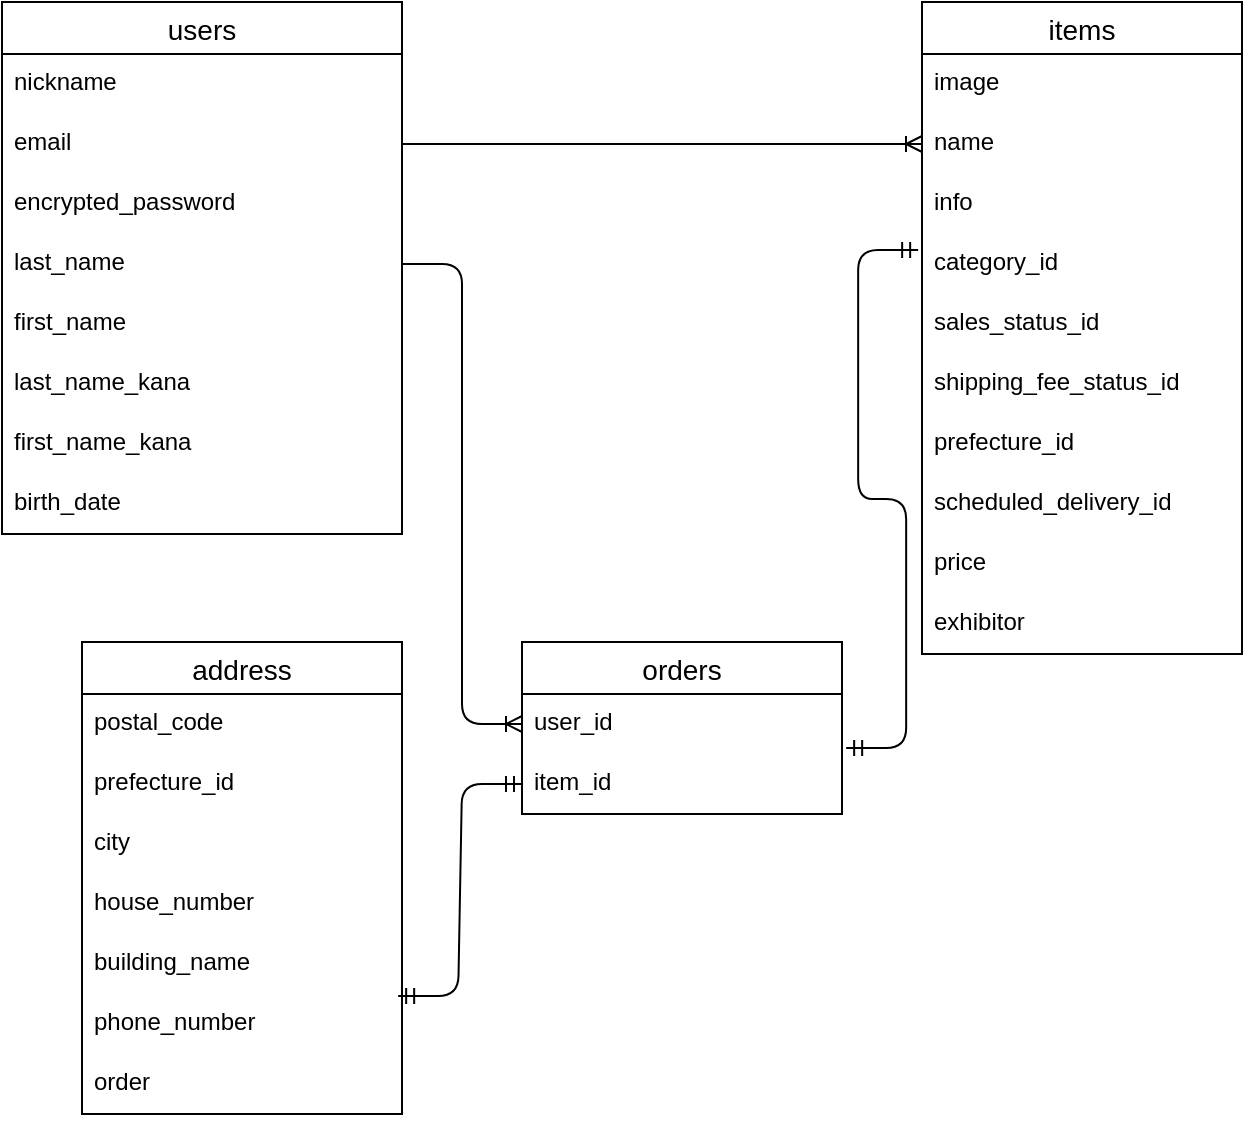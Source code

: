 <mxfile version="13.6.5">
    <diagram id="jqL0Wz5E1eaXoijMRhtK" name="ページ1">
        <mxGraphModel dx="684" dy="1801" grid="1" gridSize="10" guides="1" tooltips="1" connect="1" arrows="1" fold="1" page="1" pageScale="1" pageWidth="827" pageHeight="1169" math="0" shadow="0">
            <root>
                <mxCell id="0"/>
                <mxCell id="1" parent="0"/>
                <mxCell id="6" value="" style="edgeStyle=entityRelationEdgeStyle;fontSize=12;html=1;endArrow=ERoneToMany;exitX=1;exitY=0.5;exitDx=0;exitDy=0;entryX=0;entryY=0.5;entryDx=0;entryDy=0;" parent="1" source="36" target="11" edge="1">
                    <mxGeometry width="100" height="100" relative="1" as="geometry">
                        <mxPoint x="200" y="-751" as="sourcePoint"/>
                        <mxPoint x="340" y="-969" as="targetPoint"/>
                    </mxGeometry>
                </mxCell>
                <mxCell id="74" value="" style="edgeStyle=entityRelationEdgeStyle;fontSize=12;html=1;endArrow=ERmandOne;startArrow=ERmandOne;exitX=1.013;exitY=-0.1;exitDx=0;exitDy=0;entryX=-0.012;entryY=0.267;entryDx=0;entryDy=0;entryPerimeter=0;exitPerimeter=0;" parent="1" source="44" target="13" edge="1">
                    <mxGeometry width="100" height="100" relative="1" as="geometry">
                        <mxPoint x="500" y="-863" as="sourcePoint"/>
                        <mxPoint x="530" y="-714" as="targetPoint"/>
                    </mxGeometry>
                </mxCell>
                <mxCell id="76" value="" style="edgeStyle=entityRelationEdgeStyle;fontSize=12;html=1;endArrow=ERoneToMany;exitX=1;exitY=0.5;exitDx=0;exitDy=0;entryX=0;entryY=0.5;entryDx=0;entryDy=0;" parent="1" target="43" edge="1">
                    <mxGeometry width="100" height="100" relative="1" as="geometry">
                        <mxPoint x="230" y="-909" as="sourcePoint"/>
                        <mxPoint x="390" y="-690" as="targetPoint"/>
                    </mxGeometry>
                </mxCell>
                <mxCell id="38" value="address" style="swimlane;fontStyle=0;childLayout=stackLayout;horizontal=1;startSize=26;horizontalStack=0;resizeParent=1;resizeParentMax=0;resizeLast=0;collapsible=1;marginBottom=0;align=center;fontSize=14;" parent="1" vertex="1">
                    <mxGeometry x="70" y="-720" width="160" height="236" as="geometry"/>
                </mxCell>
                <mxCell id="39" value="postal_code" style="text;strokeColor=none;fillColor=none;spacingLeft=4;spacingRight=4;overflow=hidden;rotatable=0;points=[[0,0.5],[1,0.5]];portConstraint=eastwest;fontSize=12;" parent="38" vertex="1">
                    <mxGeometry y="26" width="160" height="30" as="geometry"/>
                </mxCell>
                <mxCell id="40" value="prefecture_id" style="text;strokeColor=none;fillColor=none;spacingLeft=4;spacingRight=4;overflow=hidden;rotatable=0;points=[[0,0.5],[1,0.5]];portConstraint=eastwest;fontSize=12;" parent="38" vertex="1">
                    <mxGeometry y="56" width="160" height="30" as="geometry"/>
                </mxCell>
                <mxCell id="41" value="city" style="text;strokeColor=none;fillColor=none;spacingLeft=4;spacingRight=4;overflow=hidden;rotatable=0;points=[[0,0.5],[1,0.5]];portConstraint=eastwest;fontSize=12;" parent="38" vertex="1">
                    <mxGeometry y="86" width="160" height="30" as="geometry"/>
                </mxCell>
                <mxCell id="62" value="house_number" style="text;strokeColor=none;fillColor=none;spacingLeft=4;spacingRight=4;overflow=hidden;rotatable=0;points=[[0,0.5],[1,0.5]];portConstraint=eastwest;fontSize=12;" parent="38" vertex="1">
                    <mxGeometry y="116" width="160" height="30" as="geometry"/>
                </mxCell>
                <mxCell id="75" value="building_name" style="text;strokeColor=none;fillColor=none;spacingLeft=4;spacingRight=4;overflow=hidden;rotatable=0;points=[[0,0.5],[1,0.5]];portConstraint=eastwest;fontSize=12;" parent="38" vertex="1">
                    <mxGeometry y="146" width="160" height="30" as="geometry"/>
                </mxCell>
                <mxCell id="63" value="phone_number" style="text;strokeColor=none;fillColor=none;spacingLeft=4;spacingRight=4;overflow=hidden;rotatable=0;points=[[0,0.5],[1,0.5]];portConstraint=eastwest;fontSize=12;" parent="38" vertex="1">
                    <mxGeometry y="176" width="160" height="30" as="geometry"/>
                </mxCell>
                <mxCell id="78" value="order" style="text;strokeColor=none;fillColor=none;spacingLeft=4;spacingRight=4;overflow=hidden;rotatable=0;points=[[0,0.5],[1,0.5]];portConstraint=eastwest;fontSize=12;" vertex="1" parent="38">
                    <mxGeometry y="206" width="160" height="30" as="geometry"/>
                </mxCell>
                <mxCell id="77" value="" style="edgeStyle=entityRelationEdgeStyle;fontSize=12;html=1;endArrow=ERmandOne;startArrow=ERmandOne;exitX=0.988;exitY=0.033;exitDx=0;exitDy=0;entryX=0;entryY=0.5;entryDx=0;entryDy=0;exitPerimeter=0;" parent="1" source="63" target="44" edge="1">
                    <mxGeometry width="100" height="100" relative="1" as="geometry">
                        <mxPoint x="504" y="-549" as="sourcePoint"/>
                        <mxPoint x="290.96" y="-633.01" as="targetPoint"/>
                    </mxGeometry>
                </mxCell>
                <mxCell id="34" value="users" style="swimlane;fontStyle=0;childLayout=stackLayout;horizontal=1;startSize=26;horizontalStack=0;resizeParent=1;resizeParentMax=0;resizeLast=0;collapsible=1;marginBottom=0;align=center;fontSize=14;" parent="1" vertex="1">
                    <mxGeometry x="30" y="-1040" width="200" height="266" as="geometry"/>
                </mxCell>
                <mxCell id="35" value="nickname" style="text;strokeColor=none;fillColor=none;spacingLeft=4;spacingRight=4;overflow=hidden;rotatable=0;points=[[0,0.5],[1,0.5]];portConstraint=eastwest;fontSize=12;" parent="34" vertex="1">
                    <mxGeometry y="26" width="200" height="30" as="geometry"/>
                </mxCell>
                <mxCell id="36" value="email" style="text;strokeColor=none;fillColor=none;spacingLeft=4;spacingRight=4;overflow=hidden;rotatable=0;points=[[0,0.5],[1,0.5]];portConstraint=eastwest;fontSize=12;" parent="34" vertex="1">
                    <mxGeometry y="56" width="200" height="30" as="geometry"/>
                </mxCell>
                <mxCell id="37" value="encrypted_password" style="text;strokeColor=none;fillColor=none;spacingLeft=4;spacingRight=4;overflow=hidden;rotatable=0;points=[[0,0.5],[1,0.5]];portConstraint=eastwest;fontSize=12;" parent="34" vertex="1">
                    <mxGeometry y="86" width="200" height="30" as="geometry"/>
                </mxCell>
                <mxCell id="47" value="last_name" style="text;strokeColor=none;fillColor=none;spacingLeft=4;spacingRight=4;overflow=hidden;rotatable=0;points=[[0,0.5],[1,0.5]];portConstraint=eastwest;fontSize=12;" parent="34" vertex="1">
                    <mxGeometry y="116" width="200" height="30" as="geometry"/>
                </mxCell>
                <mxCell id="48" value="first_name" style="text;strokeColor=none;fillColor=none;spacingLeft=4;spacingRight=4;overflow=hidden;rotatable=0;points=[[0,0.5],[1,0.5]];portConstraint=eastwest;fontSize=12;" parent="34" vertex="1">
                    <mxGeometry y="146" width="200" height="30" as="geometry"/>
                </mxCell>
                <mxCell id="49" value="last_name_kana" style="text;strokeColor=none;fillColor=none;spacingLeft=4;spacingRight=4;overflow=hidden;rotatable=0;points=[[0,0.5],[1,0.5]];portConstraint=eastwest;fontSize=12;" parent="34" vertex="1">
                    <mxGeometry y="176" width="200" height="30" as="geometry"/>
                </mxCell>
                <mxCell id="50" value="first_name_kana" style="text;strokeColor=none;fillColor=none;spacingLeft=4;spacingRight=4;overflow=hidden;rotatable=0;points=[[0,0.5],[1,0.5]];portConstraint=eastwest;fontSize=12;" parent="34" vertex="1">
                    <mxGeometry y="206" width="200" height="30" as="geometry"/>
                </mxCell>
                <mxCell id="51" value="birth_date" style="text;strokeColor=none;fillColor=none;spacingLeft=4;spacingRight=4;overflow=hidden;rotatable=0;points=[[0,0.5],[1,0.5]];portConstraint=eastwest;fontSize=12;" parent="34" vertex="1">
                    <mxGeometry y="236" width="200" height="30" as="geometry"/>
                </mxCell>
                <mxCell id="9" value="items" style="swimlane;fontStyle=0;childLayout=stackLayout;horizontal=1;startSize=26;horizontalStack=0;resizeParent=1;resizeParentMax=0;resizeLast=0;collapsible=1;marginBottom=0;align=center;fontSize=14;" parent="1" vertex="1">
                    <mxGeometry x="490" y="-1040" width="160" height="326" as="geometry"/>
                </mxCell>
                <mxCell id="10" value="image" style="text;strokeColor=none;fillColor=none;spacingLeft=4;spacingRight=4;overflow=hidden;rotatable=0;points=[[0,0.5],[1,0.5]];portConstraint=eastwest;fontSize=12;" parent="9" vertex="1">
                    <mxGeometry y="26" width="160" height="30" as="geometry"/>
                </mxCell>
                <mxCell id="11" value="name" style="text;strokeColor=none;fillColor=none;spacingLeft=4;spacingRight=4;overflow=hidden;rotatable=0;points=[[0,0.5],[1,0.5]];portConstraint=eastwest;fontSize=12;" parent="9" vertex="1">
                    <mxGeometry y="56" width="160" height="30" as="geometry"/>
                </mxCell>
                <mxCell id="12" value="info" style="text;strokeColor=none;fillColor=none;spacingLeft=4;spacingRight=4;overflow=hidden;rotatable=0;points=[[0,0.5],[1,0.5]];portConstraint=eastwest;fontSize=12;aspect=fixed;" parent="9" vertex="1">
                    <mxGeometry y="86" width="160" height="30" as="geometry"/>
                </mxCell>
                <mxCell id="13" value="category_id" style="text;strokeColor=none;fillColor=none;spacingLeft=4;spacingRight=4;overflow=hidden;rotatable=0;points=[[0,0.5],[1,0.5]];portConstraint=eastwest;fontSize=12;" parent="9" vertex="1">
                    <mxGeometry y="116" width="160" height="30" as="geometry"/>
                </mxCell>
                <mxCell id="14" value="sales_status_id" style="text;strokeColor=none;fillColor=none;spacingLeft=4;spacingRight=4;overflow=hidden;rotatable=0;points=[[0,0.5],[1,0.5]];portConstraint=eastwest;fontSize=12;" parent="9" vertex="1">
                    <mxGeometry y="146" width="160" height="30" as="geometry"/>
                </mxCell>
                <mxCell id="52" value="shipping_fee_status_id" style="text;strokeColor=none;fillColor=none;spacingLeft=4;spacingRight=4;overflow=hidden;rotatable=0;points=[[0,0.5],[1,0.5]];portConstraint=eastwest;fontSize=12;" parent="9" vertex="1">
                    <mxGeometry y="176" width="160" height="30" as="geometry"/>
                </mxCell>
                <mxCell id="53" value="prefecture_id" style="text;strokeColor=none;fillColor=none;spacingLeft=4;spacingRight=4;overflow=hidden;rotatable=0;points=[[0,0.5],[1,0.5]];portConstraint=eastwest;fontSize=12;" parent="9" vertex="1">
                    <mxGeometry y="206" width="160" height="30" as="geometry"/>
                </mxCell>
                <mxCell id="56" value="scheduled_delivery_id" style="text;strokeColor=none;fillColor=none;spacingLeft=4;spacingRight=4;overflow=hidden;rotatable=0;points=[[0,0.5],[1,0.5]];portConstraint=eastwest;fontSize=12;" parent="9" vertex="1">
                    <mxGeometry y="236" width="160" height="30" as="geometry"/>
                </mxCell>
                <mxCell id="57" value="price" style="text;strokeColor=none;fillColor=none;spacingLeft=4;spacingRight=4;overflow=hidden;rotatable=0;points=[[0,0.5],[1,0.5]];portConstraint=eastwest;fontSize=12;aspect=fixed;" parent="9" vertex="1">
                    <mxGeometry y="266" width="160" height="30" as="geometry"/>
                </mxCell>
                <mxCell id="71" value="exhibitor" style="text;strokeColor=none;fillColor=none;spacingLeft=4;spacingRight=4;overflow=hidden;rotatable=0;points=[[0,0.5],[1,0.5]];portConstraint=eastwest;fontSize=12;aspect=fixed;" parent="9" vertex="1">
                    <mxGeometry y="296" width="160" height="30" as="geometry"/>
                </mxCell>
                <mxCell id="42" value="orders" style="swimlane;fontStyle=0;childLayout=stackLayout;horizontal=1;startSize=26;horizontalStack=0;resizeParent=1;resizeParentMax=0;resizeLast=0;collapsible=1;marginBottom=0;align=center;fontSize=14;" parent="1" vertex="1">
                    <mxGeometry x="290" y="-720" width="160" height="86" as="geometry"/>
                </mxCell>
                <mxCell id="43" value="user_id" style="text;strokeColor=none;fillColor=none;spacingLeft=4;spacingRight=4;overflow=hidden;rotatable=0;points=[[0,0.5],[1,0.5]];portConstraint=eastwest;fontSize=12;" parent="42" vertex="1">
                    <mxGeometry y="26" width="160" height="30" as="geometry"/>
                </mxCell>
                <mxCell id="44" value="item_id" style="text;strokeColor=none;fillColor=none;spacingLeft=4;spacingRight=4;overflow=hidden;rotatable=0;points=[[0,0.5],[1,0.5]];portConstraint=eastwest;fontSize=12;" parent="42" vertex="1">
                    <mxGeometry y="56" width="160" height="30" as="geometry"/>
                </mxCell>
            </root>
        </mxGraphModel>
    </diagram>
</mxfile>